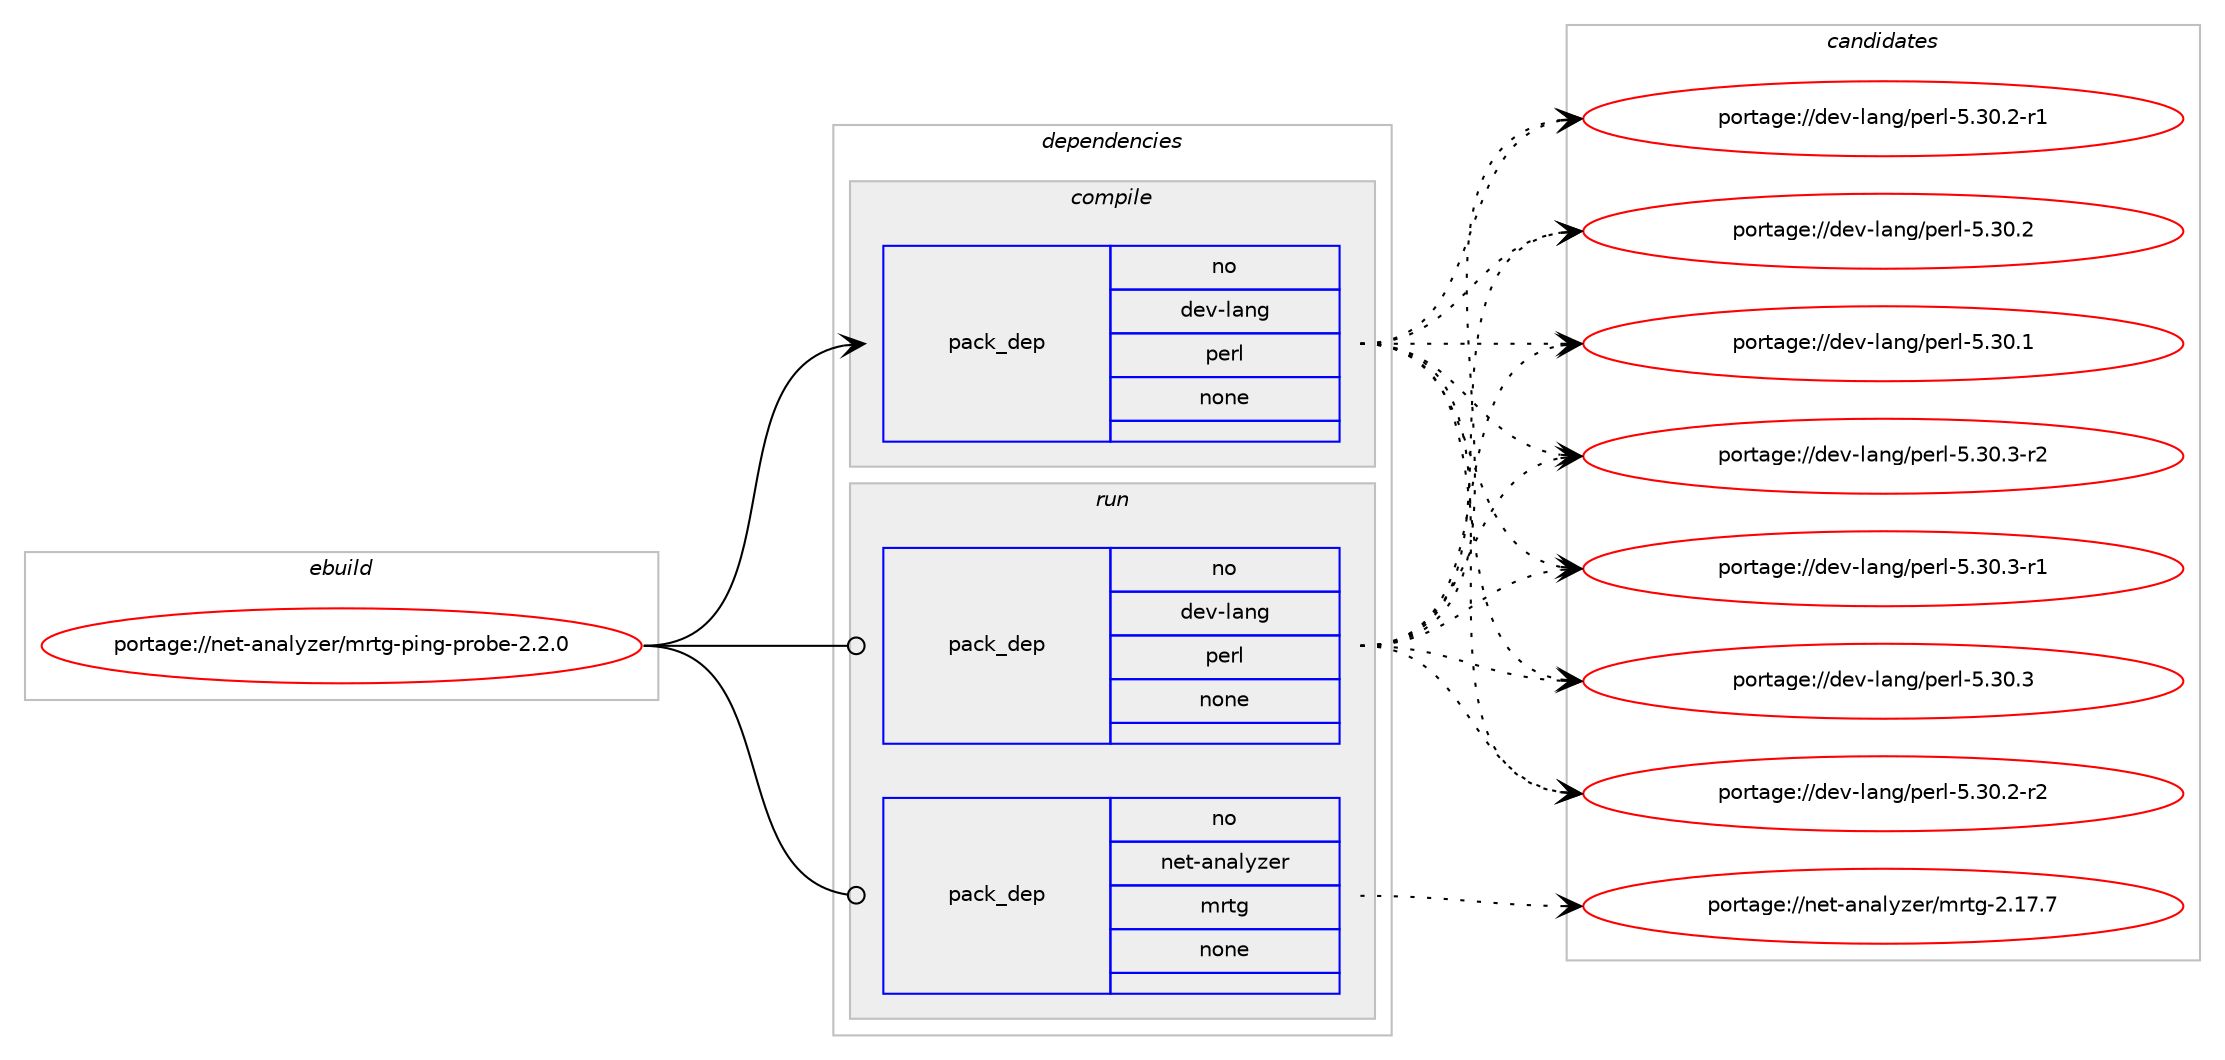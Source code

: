 digraph prolog {

# *************
# Graph options
# *************

newrank=true;
concentrate=true;
compound=true;
graph [rankdir=LR,fontname=Helvetica,fontsize=10,ranksep=1.5];#, ranksep=2.5, nodesep=0.2];
edge  [arrowhead=vee];
node  [fontname=Helvetica,fontsize=10];

# **********
# The ebuild
# **********

subgraph cluster_leftcol {
color=gray;
rank=same;
label=<<i>ebuild</i>>;
id [label="portage://net-analyzer/mrtg-ping-probe-2.2.0", color=red, width=4, href="../net-analyzer/mrtg-ping-probe-2.2.0.svg"];
}

# ****************
# The dependencies
# ****************

subgraph cluster_midcol {
color=gray;
label=<<i>dependencies</i>>;
subgraph cluster_compile {
fillcolor="#eeeeee";
style=filled;
label=<<i>compile</i>>;
subgraph pack6424 {
dependency7427 [label=<<TABLE BORDER="0" CELLBORDER="1" CELLSPACING="0" CELLPADDING="4" WIDTH="220"><TR><TD ROWSPAN="6" CELLPADDING="30">pack_dep</TD></TR><TR><TD WIDTH="110">no</TD></TR><TR><TD>dev-lang</TD></TR><TR><TD>perl</TD></TR><TR><TD>none</TD></TR><TR><TD></TD></TR></TABLE>>, shape=none, color=blue];
}
id:e -> dependency7427:w [weight=20,style="solid",arrowhead="vee"];
}
subgraph cluster_compileandrun {
fillcolor="#eeeeee";
style=filled;
label=<<i>compile and run</i>>;
}
subgraph cluster_run {
fillcolor="#eeeeee";
style=filled;
label=<<i>run</i>>;
subgraph pack6425 {
dependency7428 [label=<<TABLE BORDER="0" CELLBORDER="1" CELLSPACING="0" CELLPADDING="4" WIDTH="220"><TR><TD ROWSPAN="6" CELLPADDING="30">pack_dep</TD></TR><TR><TD WIDTH="110">no</TD></TR><TR><TD>dev-lang</TD></TR><TR><TD>perl</TD></TR><TR><TD>none</TD></TR><TR><TD></TD></TR></TABLE>>, shape=none, color=blue];
}
id:e -> dependency7428:w [weight=20,style="solid",arrowhead="odot"];
subgraph pack6426 {
dependency7429 [label=<<TABLE BORDER="0" CELLBORDER="1" CELLSPACING="0" CELLPADDING="4" WIDTH="220"><TR><TD ROWSPAN="6" CELLPADDING="30">pack_dep</TD></TR><TR><TD WIDTH="110">no</TD></TR><TR><TD>net-analyzer</TD></TR><TR><TD>mrtg</TD></TR><TR><TD>none</TD></TR><TR><TD></TD></TR></TABLE>>, shape=none, color=blue];
}
id:e -> dependency7429:w [weight=20,style="solid",arrowhead="odot"];
}
}

# **************
# The candidates
# **************

subgraph cluster_choices {
rank=same;
color=gray;
label=<<i>candidates</i>>;

subgraph choice6424 {
color=black;
nodesep=1;
choice100101118451089711010347112101114108455346514846514511450 [label="portage://dev-lang/perl-5.30.3-r2", color=red, width=4,href="../dev-lang/perl-5.30.3-r2.svg"];
choice100101118451089711010347112101114108455346514846514511449 [label="portage://dev-lang/perl-5.30.3-r1", color=red, width=4,href="../dev-lang/perl-5.30.3-r1.svg"];
choice10010111845108971101034711210111410845534651484651 [label="portage://dev-lang/perl-5.30.3", color=red, width=4,href="../dev-lang/perl-5.30.3.svg"];
choice100101118451089711010347112101114108455346514846504511450 [label="portage://dev-lang/perl-5.30.2-r2", color=red, width=4,href="../dev-lang/perl-5.30.2-r2.svg"];
choice100101118451089711010347112101114108455346514846504511449 [label="portage://dev-lang/perl-5.30.2-r1", color=red, width=4,href="../dev-lang/perl-5.30.2-r1.svg"];
choice10010111845108971101034711210111410845534651484650 [label="portage://dev-lang/perl-5.30.2", color=red, width=4,href="../dev-lang/perl-5.30.2.svg"];
choice10010111845108971101034711210111410845534651484649 [label="portage://dev-lang/perl-5.30.1", color=red, width=4,href="../dev-lang/perl-5.30.1.svg"];
dependency7427:e -> choice100101118451089711010347112101114108455346514846514511450:w [style=dotted,weight="100"];
dependency7427:e -> choice100101118451089711010347112101114108455346514846514511449:w [style=dotted,weight="100"];
dependency7427:e -> choice10010111845108971101034711210111410845534651484651:w [style=dotted,weight="100"];
dependency7427:e -> choice100101118451089711010347112101114108455346514846504511450:w [style=dotted,weight="100"];
dependency7427:e -> choice100101118451089711010347112101114108455346514846504511449:w [style=dotted,weight="100"];
dependency7427:e -> choice10010111845108971101034711210111410845534651484650:w [style=dotted,weight="100"];
dependency7427:e -> choice10010111845108971101034711210111410845534651484649:w [style=dotted,weight="100"];
}
subgraph choice6425 {
color=black;
nodesep=1;
choice100101118451089711010347112101114108455346514846514511450 [label="portage://dev-lang/perl-5.30.3-r2", color=red, width=4,href="../dev-lang/perl-5.30.3-r2.svg"];
choice100101118451089711010347112101114108455346514846514511449 [label="portage://dev-lang/perl-5.30.3-r1", color=red, width=4,href="../dev-lang/perl-5.30.3-r1.svg"];
choice10010111845108971101034711210111410845534651484651 [label="portage://dev-lang/perl-5.30.3", color=red, width=4,href="../dev-lang/perl-5.30.3.svg"];
choice100101118451089711010347112101114108455346514846504511450 [label="portage://dev-lang/perl-5.30.2-r2", color=red, width=4,href="../dev-lang/perl-5.30.2-r2.svg"];
choice100101118451089711010347112101114108455346514846504511449 [label="portage://dev-lang/perl-5.30.2-r1", color=red, width=4,href="../dev-lang/perl-5.30.2-r1.svg"];
choice10010111845108971101034711210111410845534651484650 [label="portage://dev-lang/perl-5.30.2", color=red, width=4,href="../dev-lang/perl-5.30.2.svg"];
choice10010111845108971101034711210111410845534651484649 [label="portage://dev-lang/perl-5.30.1", color=red, width=4,href="../dev-lang/perl-5.30.1.svg"];
dependency7428:e -> choice100101118451089711010347112101114108455346514846514511450:w [style=dotted,weight="100"];
dependency7428:e -> choice100101118451089711010347112101114108455346514846514511449:w [style=dotted,weight="100"];
dependency7428:e -> choice10010111845108971101034711210111410845534651484651:w [style=dotted,weight="100"];
dependency7428:e -> choice100101118451089711010347112101114108455346514846504511450:w [style=dotted,weight="100"];
dependency7428:e -> choice100101118451089711010347112101114108455346514846504511449:w [style=dotted,weight="100"];
dependency7428:e -> choice10010111845108971101034711210111410845534651484650:w [style=dotted,weight="100"];
dependency7428:e -> choice10010111845108971101034711210111410845534651484649:w [style=dotted,weight="100"];
}
subgraph choice6426 {
color=black;
nodesep=1;
choice1101011164597110971081211221011144710911411610345504649554655 [label="portage://net-analyzer/mrtg-2.17.7", color=red, width=4,href="../net-analyzer/mrtg-2.17.7.svg"];
dependency7429:e -> choice1101011164597110971081211221011144710911411610345504649554655:w [style=dotted,weight="100"];
}
}

}
